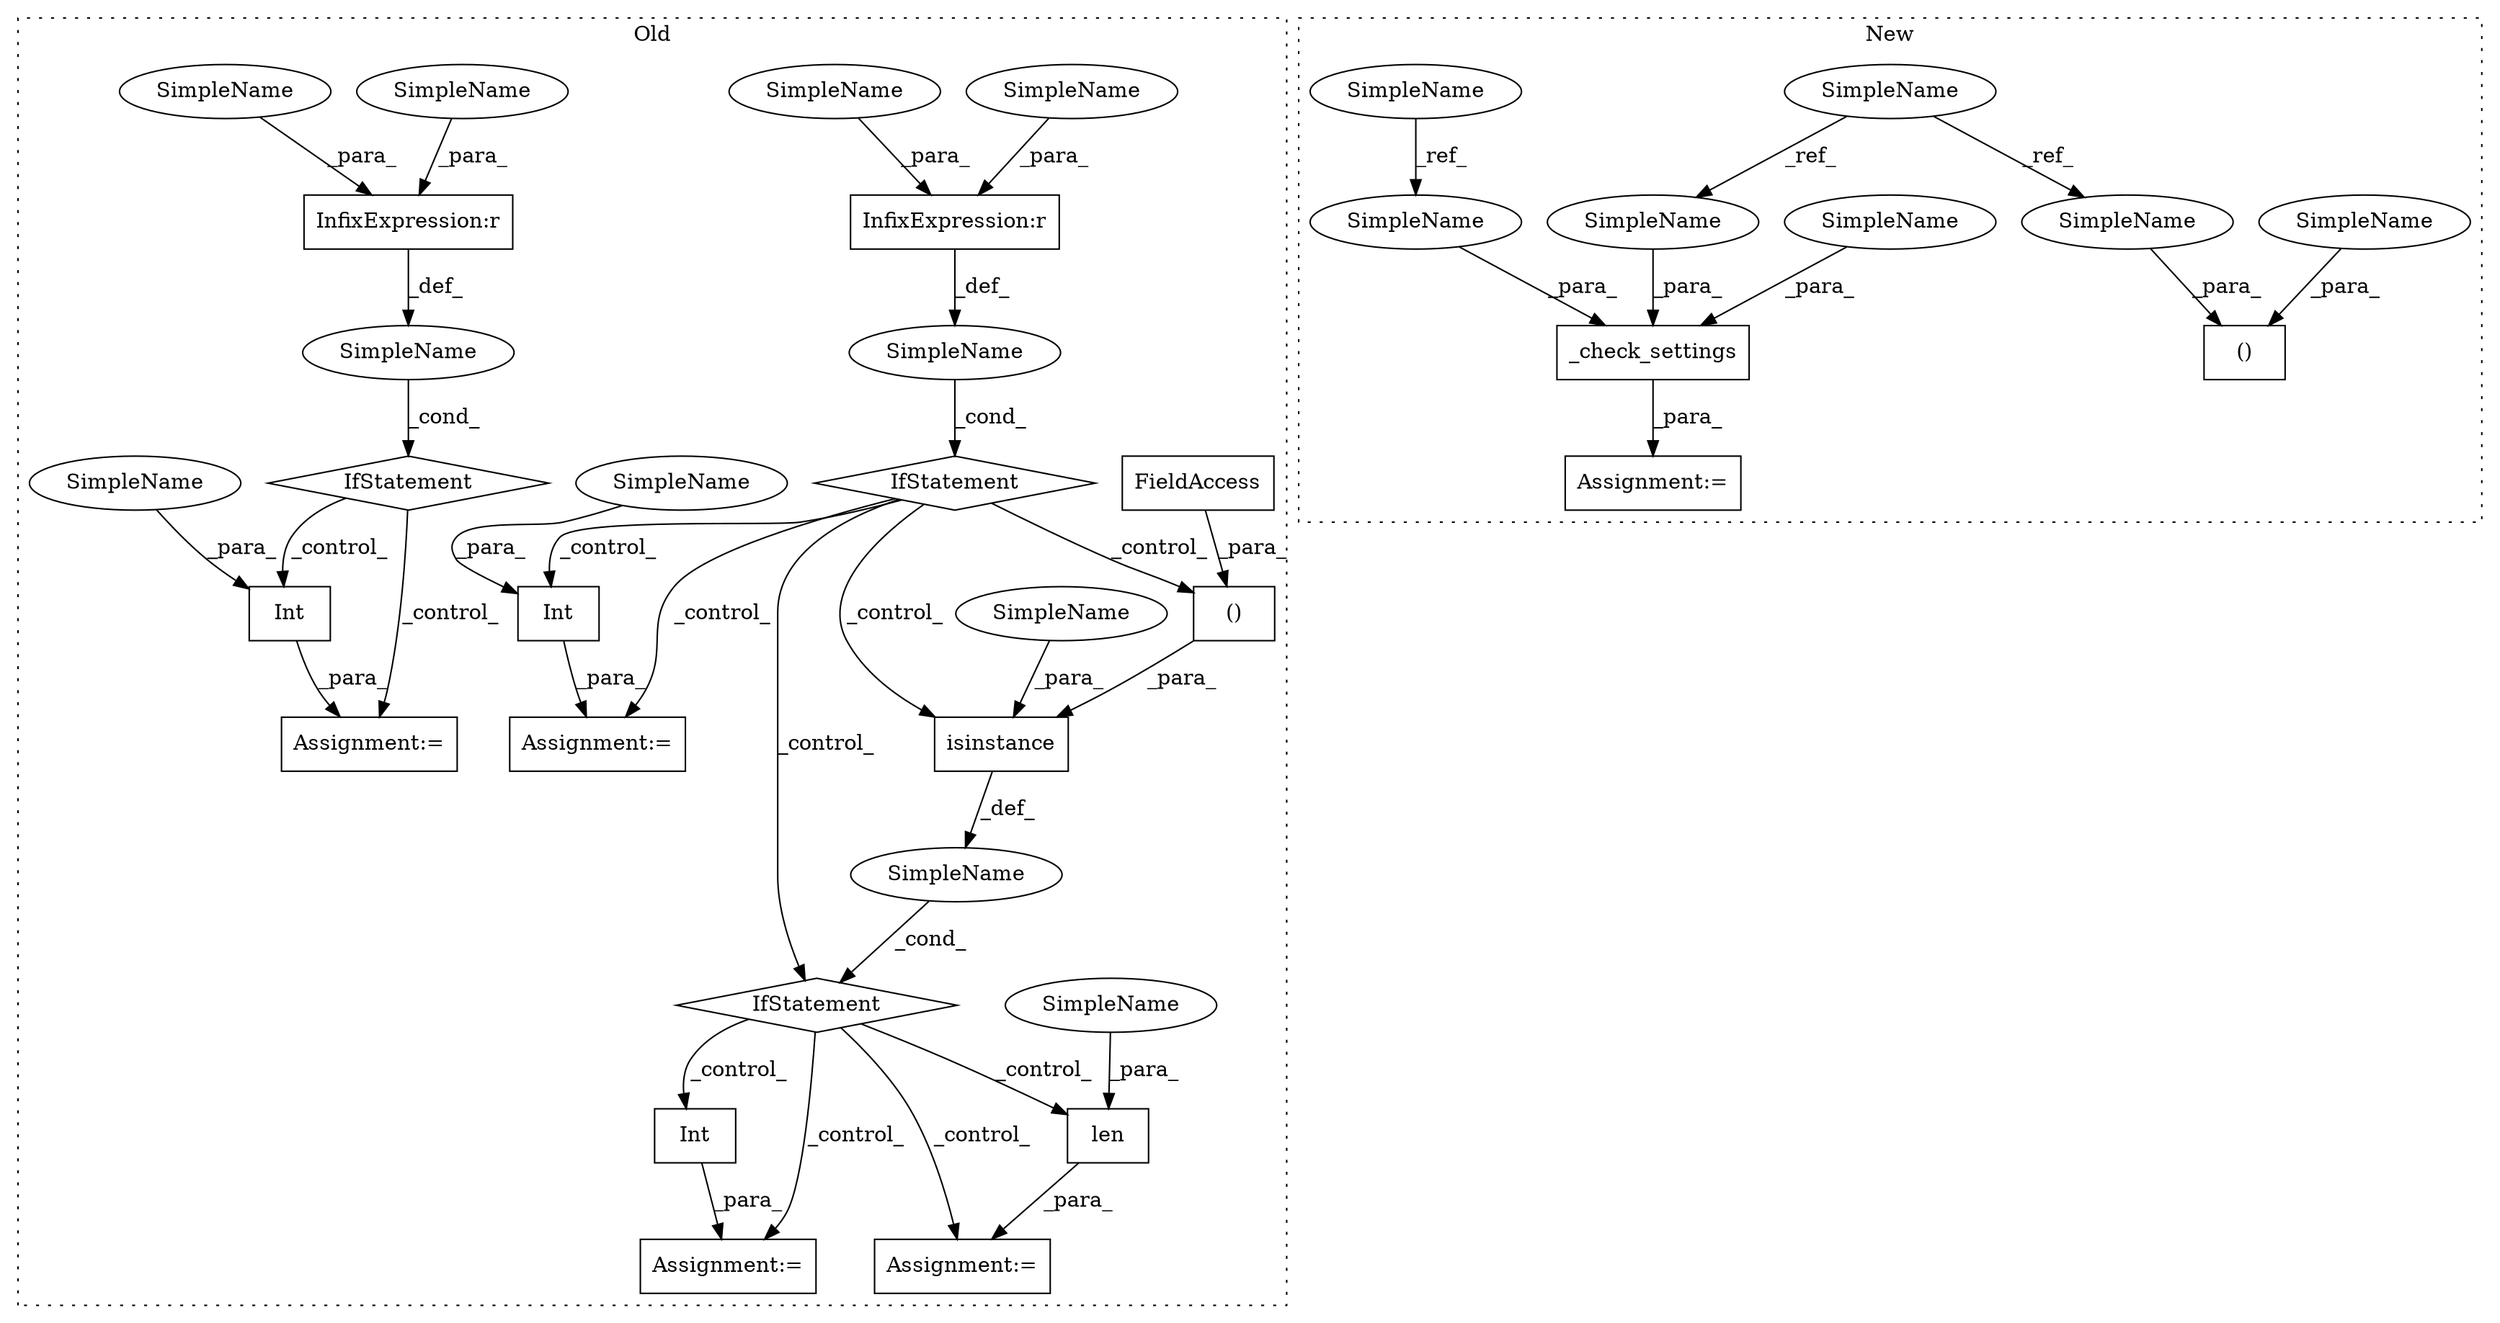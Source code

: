 digraph G {
subgraph cluster0 {
1 [label="IfStatement" a="25" s="550,569" l="4,2" shape="diamond"];
3 [label="SimpleName" a="42" s="" l="" shape="ellipse"];
4 [label="Int" a="32" s="760,771" l="4,1" shape="box"];
5 [label="InfixExpression:r" a="27" s="561" l="4" shape="box"];
7 [label="len" a="32" s="705,715" l="4,1" shape="box"];
9 [label="isinstance" a="32" s="585,636" l="11,2" shape="box"];
10 [label="SimpleName" a="42" s="" l="" shape="ellipse"];
11 [label="IfStatement" a="25" s="581,638" l="4,2" shape="diamond"];
12 [label="Assignment:=" a="7" s="759" l="1" shape="box"];
13 [label="Assignment:=" a="7" s="659" l="1" shape="box"];
14 [label="Assignment:=" a="7" s="704" l="1" shape="box"];
16 [label="Int" a="32" s="660,666" l="4,1" shape="box"];
17 [label="InfixExpression:r" a="27" s="800" l="4" shape="box"];
19 [label="IfStatement" a="25" s="788,808" l="4,2" shape="diamond"];
20 [label="SimpleName" a="42" s="" l="" shape="ellipse"];
21 [label="Int" a="32" s="829,841" l="4,1" shape="box"];
22 [label="Assignment:=" a="7" s="828" l="1" shape="box"];
23 [label="()" a="106" s="612" l="24" shape="box"];
24 [label="FieldAccess" a="22" s="631" l="5" shape="box"];
28 [label="SimpleName" a="42" s="709" l="6" shape="ellipse"];
29 [label="SimpleName" a="42" s="596" l="6" shape="ellipse"];
30 [label="SimpleName" a="42" s="764" l="7" shape="ellipse"];
31 [label="SimpleName" a="42" s="554" l="7" shape="ellipse"];
32 [label="SimpleName" a="42" s="833" l="8" shape="ellipse"];
33 [label="SimpleName" a="42" s="792" l="8" shape="ellipse"];
36 [label="SimpleName" a="42" s="565" l="4" shape="ellipse"];
37 [label="SimpleName" a="42" s="804" l="4" shape="ellipse"];
label = "Old";
style="dotted";
}
subgraph cluster1 {
2 [label="_check_settings" a="32" s="602,644" l="16,1" shape="box"];
6 [label="()" a="106" s="572" l="28" shape="box"];
8 [label="SimpleName" a="42" s="126" l="6" shape="ellipse"];
15 [label="Assignment:=" a="7" s="600" l="2" shape="box"];
18 [label="SimpleName" a="42" s="264" l="8" shape="ellipse"];
25 [label="SimpleName" a="42" s="621" l="6" shape="ellipse"];
26 [label="SimpleName" a="42" s="592" l="8" shape="ellipse"];
27 [label="SimpleName" a="42" s="636" l="8" shape="ellipse"];
34 [label="SimpleName" a="42" s="572" l="7" shape="ellipse"];
35 [label="SimpleName" a="42" s="628" l="7" shape="ellipse"];
label = "New";
style="dotted";
}
1 -> 11 [label="_control_"];
1 -> 12 [label="_control_"];
1 -> 23 [label="_control_"];
1 -> 9 [label="_control_"];
1 -> 4 [label="_control_"];
2 -> 15 [label="_para_"];
3 -> 1 [label="_cond_"];
4 -> 12 [label="_para_"];
5 -> 3 [label="_def_"];
7 -> 14 [label="_para_"];
8 -> 25 [label="_ref_"];
9 -> 10 [label="_def_"];
10 -> 11 [label="_cond_"];
11 -> 7 [label="_control_"];
11 -> 13 [label="_control_"];
11 -> 16 [label="_control_"];
11 -> 14 [label="_control_"];
16 -> 13 [label="_para_"];
17 -> 20 [label="_def_"];
18 -> 26 [label="_ref_"];
18 -> 27 [label="_ref_"];
19 -> 21 [label="_control_"];
19 -> 22 [label="_control_"];
20 -> 19 [label="_cond_"];
21 -> 22 [label="_para_"];
23 -> 9 [label="_para_"];
24 -> 23 [label="_para_"];
25 -> 2 [label="_para_"];
26 -> 6 [label="_para_"];
27 -> 2 [label="_para_"];
28 -> 7 [label="_para_"];
29 -> 9 [label="_para_"];
30 -> 4 [label="_para_"];
31 -> 5 [label="_para_"];
32 -> 21 [label="_para_"];
33 -> 17 [label="_para_"];
34 -> 6 [label="_para_"];
35 -> 2 [label="_para_"];
36 -> 5 [label="_para_"];
37 -> 17 [label="_para_"];
}
